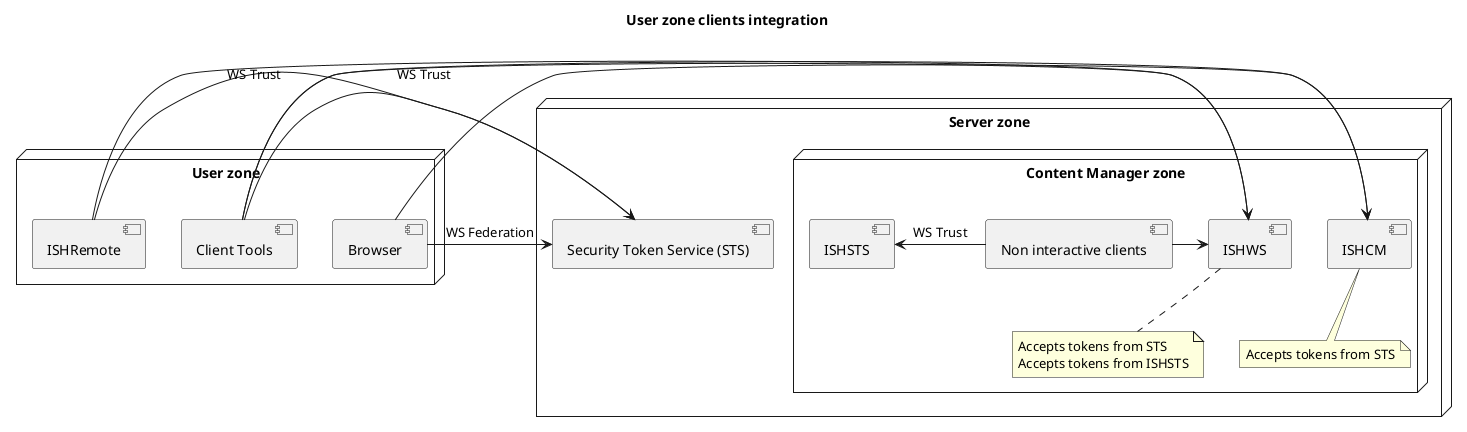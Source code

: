 ﻿@startuml

title User zone clients integration

node "User zone" {
    [Browser] as B
    [Client Tools] as CT  
    [ISHRemote] as ISHRemote  
} 


node "Server zone" {
    [Security Token Service (STS)] as STS

    node "Content Manager zone" {
        [ISHCM] as ISHCM
    note bottom of ISHCM 
        Accepts tokens from STS
    end note
        [ISHWS] as ISHWS  
    note bottom of ISHWS 
        Accepts tokens from STS
        Accepts tokens from ISHSTS
    end note
		[ISHSTS] as ISHSTS
	    [Non interactive clients] as NIClient
    } 
}

B-u->STS : WS Federation
CT-u->STS : WS Trust
ISHRemote-u->STS : WS Trust
B-r->ISHCM
CT-r->ISHCM
CT-r->ISHWS
ISHRemote-r->ISHWS

NIClient-l->ISHSTS : WS Trust
NIClient-r->ISHWS

@enduml
